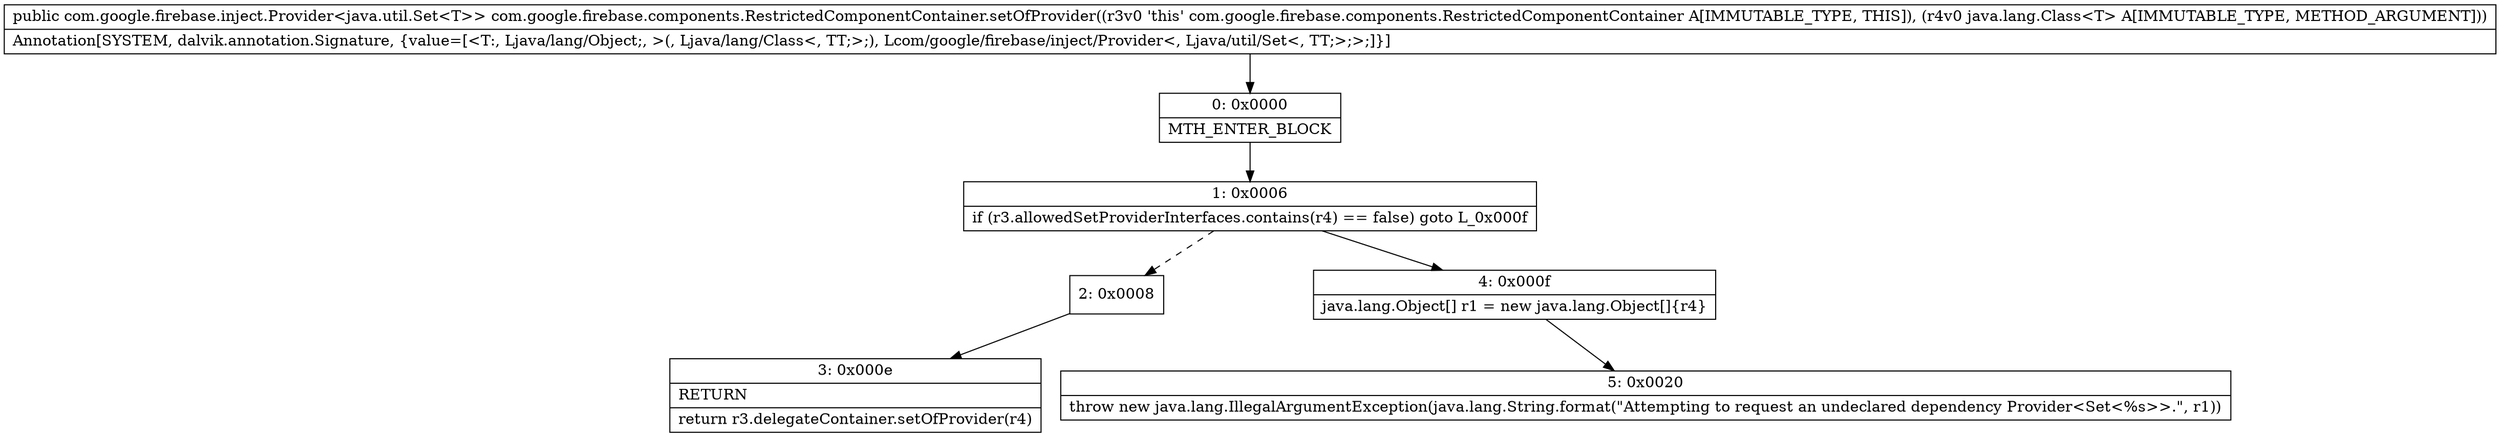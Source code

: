digraph "CFG forcom.google.firebase.components.RestrictedComponentContainer.setOfProvider(Ljava\/lang\/Class;)Lcom\/google\/firebase\/inject\/Provider;" {
Node_0 [shape=record,label="{0\:\ 0x0000|MTH_ENTER_BLOCK\l}"];
Node_1 [shape=record,label="{1\:\ 0x0006|if (r3.allowedSetProviderInterfaces.contains(r4) == false) goto L_0x000f\l}"];
Node_2 [shape=record,label="{2\:\ 0x0008}"];
Node_3 [shape=record,label="{3\:\ 0x000e|RETURN\l|return r3.delegateContainer.setOfProvider(r4)\l}"];
Node_4 [shape=record,label="{4\:\ 0x000f|java.lang.Object[] r1 = new java.lang.Object[]\{r4\}\l}"];
Node_5 [shape=record,label="{5\:\ 0x0020|throw new java.lang.IllegalArgumentException(java.lang.String.format(\"Attempting to request an undeclared dependency Provider\<Set\<%s\>\>.\", r1))\l}"];
MethodNode[shape=record,label="{public com.google.firebase.inject.Provider\<java.util.Set\<T\>\> com.google.firebase.components.RestrictedComponentContainer.setOfProvider((r3v0 'this' com.google.firebase.components.RestrictedComponentContainer A[IMMUTABLE_TYPE, THIS]), (r4v0 java.lang.Class\<T\> A[IMMUTABLE_TYPE, METHOD_ARGUMENT]))  | Annotation[SYSTEM, dalvik.annotation.Signature, \{value=[\<T:, Ljava\/lang\/Object;, \>(, Ljava\/lang\/Class\<, TT;\>;), Lcom\/google\/firebase\/inject\/Provider\<, Ljava\/util\/Set\<, TT;\>;\>;]\}]\l}"];
MethodNode -> Node_0;
Node_0 -> Node_1;
Node_1 -> Node_2[style=dashed];
Node_1 -> Node_4;
Node_2 -> Node_3;
Node_4 -> Node_5;
}

